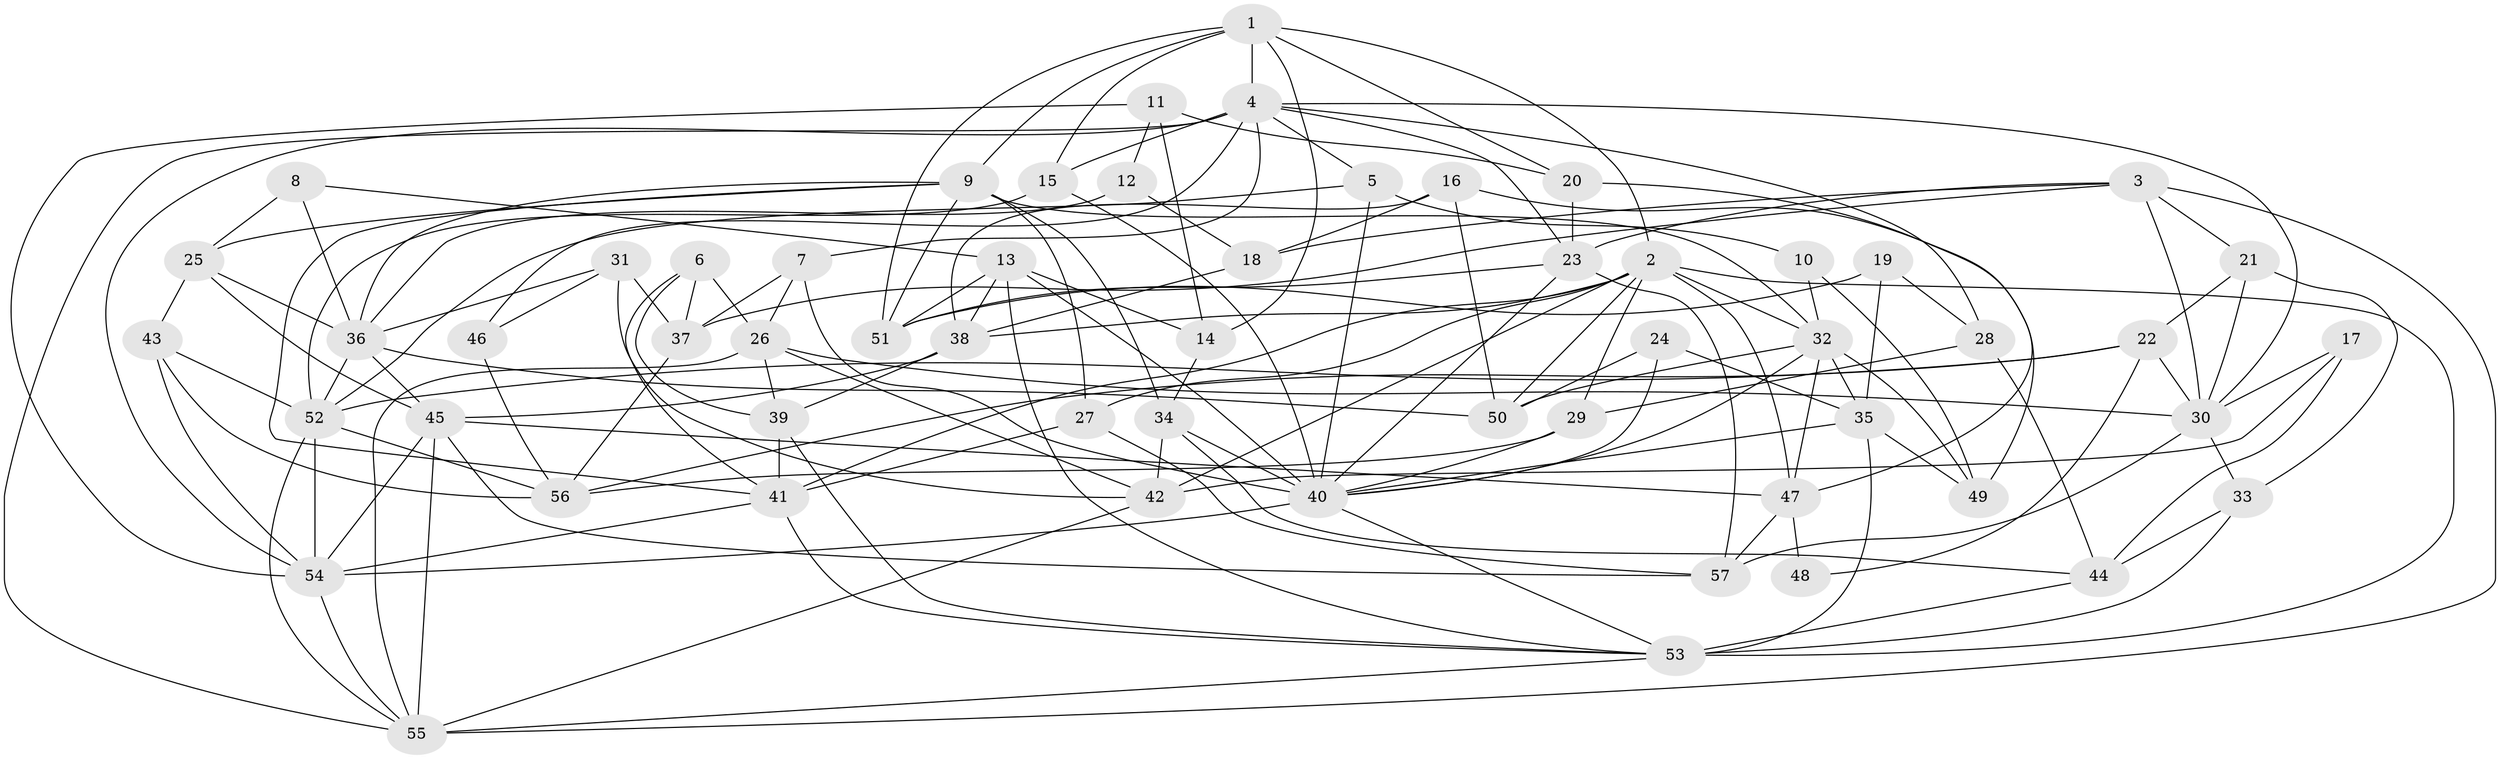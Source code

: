 // original degree distribution, {6: 0.10526315789473684, 4: 0.2982456140350877, 3: 0.22807017543859648, 8: 0.008771929824561403, 5: 0.17543859649122806, 7: 0.03508771929824561, 2: 0.14912280701754385}
// Generated by graph-tools (version 1.1) at 2025/02/03/09/25 03:02:09]
// undirected, 57 vertices, 154 edges
graph export_dot {
graph [start="1"]
  node [color=gray90,style=filled];
  1;
  2;
  3;
  4;
  5;
  6;
  7;
  8;
  9;
  10;
  11;
  12;
  13;
  14;
  15;
  16;
  17;
  18;
  19;
  20;
  21;
  22;
  23;
  24;
  25;
  26;
  27;
  28;
  29;
  30;
  31;
  32;
  33;
  34;
  35;
  36;
  37;
  38;
  39;
  40;
  41;
  42;
  43;
  44;
  45;
  46;
  47;
  48;
  49;
  50;
  51;
  52;
  53;
  54;
  55;
  56;
  57;
  1 -- 2 [weight=1.0];
  1 -- 4 [weight=1.0];
  1 -- 9 [weight=1.0];
  1 -- 14 [weight=1.0];
  1 -- 15 [weight=1.0];
  1 -- 20 [weight=1.0];
  1 -- 51 [weight=1.0];
  2 -- 27 [weight=1.0];
  2 -- 29 [weight=1.0];
  2 -- 32 [weight=2.0];
  2 -- 38 [weight=1.0];
  2 -- 41 [weight=1.0];
  2 -- 42 [weight=1.0];
  2 -- 47 [weight=1.0];
  2 -- 50 [weight=2.0];
  2 -- 53 [weight=1.0];
  3 -- 18 [weight=1.0];
  3 -- 21 [weight=1.0];
  3 -- 23 [weight=1.0];
  3 -- 30 [weight=1.0];
  3 -- 37 [weight=1.0];
  3 -- 55 [weight=1.0];
  4 -- 5 [weight=1.0];
  4 -- 7 [weight=1.0];
  4 -- 15 [weight=1.0];
  4 -- 23 [weight=1.0];
  4 -- 28 [weight=2.0];
  4 -- 30 [weight=1.0];
  4 -- 46 [weight=1.0];
  4 -- 54 [weight=1.0];
  4 -- 55 [weight=1.0];
  5 -- 10 [weight=1.0];
  5 -- 40 [weight=1.0];
  5 -- 52 [weight=1.0];
  6 -- 26 [weight=2.0];
  6 -- 37 [weight=1.0];
  6 -- 39 [weight=1.0];
  6 -- 41 [weight=1.0];
  7 -- 26 [weight=1.0];
  7 -- 37 [weight=1.0];
  7 -- 40 [weight=2.0];
  8 -- 13 [weight=1.0];
  8 -- 25 [weight=1.0];
  8 -- 36 [weight=1.0];
  9 -- 25 [weight=1.0];
  9 -- 27 [weight=1.0];
  9 -- 32 [weight=2.0];
  9 -- 34 [weight=1.0];
  9 -- 36 [weight=1.0];
  9 -- 41 [weight=1.0];
  9 -- 51 [weight=1.0];
  10 -- 32 [weight=1.0];
  10 -- 49 [weight=1.0];
  11 -- 12 [weight=1.0];
  11 -- 14 [weight=1.0];
  11 -- 20 [weight=1.0];
  11 -- 54 [weight=1.0];
  12 -- 18 [weight=1.0];
  12 -- 36 [weight=1.0];
  13 -- 14 [weight=1.0];
  13 -- 38 [weight=1.0];
  13 -- 40 [weight=1.0];
  13 -- 51 [weight=1.0];
  13 -- 53 [weight=2.0];
  14 -- 34 [weight=1.0];
  15 -- 40 [weight=1.0];
  15 -- 52 [weight=1.0];
  16 -- 18 [weight=1.0];
  16 -- 38 [weight=1.0];
  16 -- 49 [weight=1.0];
  16 -- 50 [weight=1.0];
  17 -- 30 [weight=1.0];
  17 -- 42 [weight=1.0];
  17 -- 44 [weight=1.0];
  18 -- 38 [weight=1.0];
  19 -- 28 [weight=1.0];
  19 -- 35 [weight=1.0];
  19 -- 51 [weight=1.0];
  20 -- 23 [weight=1.0];
  20 -- 47 [weight=1.0];
  21 -- 22 [weight=1.0];
  21 -- 30 [weight=1.0];
  21 -- 33 [weight=1.0];
  22 -- 30 [weight=1.0];
  22 -- 48 [weight=1.0];
  22 -- 52 [weight=2.0];
  22 -- 56 [weight=1.0];
  23 -- 40 [weight=1.0];
  23 -- 51 [weight=1.0];
  23 -- 57 [weight=1.0];
  24 -- 35 [weight=1.0];
  24 -- 40 [weight=2.0];
  24 -- 50 [weight=1.0];
  25 -- 36 [weight=1.0];
  25 -- 43 [weight=1.0];
  25 -- 45 [weight=1.0];
  26 -- 30 [weight=1.0];
  26 -- 39 [weight=1.0];
  26 -- 42 [weight=1.0];
  26 -- 55 [weight=1.0];
  27 -- 41 [weight=1.0];
  27 -- 57 [weight=1.0];
  28 -- 29 [weight=1.0];
  28 -- 44 [weight=1.0];
  29 -- 40 [weight=1.0];
  29 -- 56 [weight=1.0];
  30 -- 33 [weight=1.0];
  30 -- 57 [weight=1.0];
  31 -- 36 [weight=1.0];
  31 -- 37 [weight=1.0];
  31 -- 42 [weight=1.0];
  31 -- 46 [weight=1.0];
  32 -- 35 [weight=1.0];
  32 -- 40 [weight=1.0];
  32 -- 47 [weight=1.0];
  32 -- 49 [weight=1.0];
  32 -- 50 [weight=1.0];
  33 -- 44 [weight=1.0];
  33 -- 53 [weight=3.0];
  34 -- 40 [weight=2.0];
  34 -- 42 [weight=2.0];
  34 -- 44 [weight=1.0];
  35 -- 40 [weight=1.0];
  35 -- 49 [weight=1.0];
  35 -- 53 [weight=1.0];
  36 -- 45 [weight=1.0];
  36 -- 50 [weight=1.0];
  36 -- 52 [weight=1.0];
  37 -- 56 [weight=1.0];
  38 -- 39 [weight=1.0];
  38 -- 45 [weight=2.0];
  39 -- 41 [weight=1.0];
  39 -- 53 [weight=1.0];
  40 -- 53 [weight=1.0];
  40 -- 54 [weight=1.0];
  41 -- 53 [weight=1.0];
  41 -- 54 [weight=1.0];
  42 -- 55 [weight=1.0];
  43 -- 52 [weight=1.0];
  43 -- 54 [weight=1.0];
  43 -- 56 [weight=1.0];
  44 -- 53 [weight=1.0];
  45 -- 47 [weight=1.0];
  45 -- 54 [weight=1.0];
  45 -- 55 [weight=1.0];
  45 -- 57 [weight=1.0];
  46 -- 56 [weight=1.0];
  47 -- 48 [weight=1.0];
  47 -- 57 [weight=1.0];
  52 -- 54 [weight=1.0];
  52 -- 55 [weight=1.0];
  52 -- 56 [weight=2.0];
  53 -- 55 [weight=1.0];
  54 -- 55 [weight=1.0];
}
